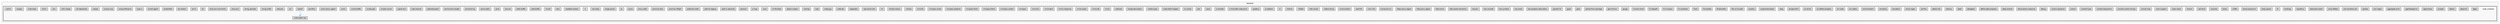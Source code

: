 digraph "backend/node_modules"
{
 // LATEX_PDF_SIZE
  bgcolor="transparent";
  edge [fontname=Helvetica,fontsize=10,labelfontname=Helvetica,labelfontsize=10];
  node [fontname=Helvetica,fontsize=10,shape=box,height=0.2,width=0.4];
  compound=true
  subgraph clusterdir_8c739bbef76d64b22d6b0911c526dd76 {
    graph [ bgcolor="#f8f8f8", pencolor="grey25", label="backend", fontname=Helvetica,fontsize=10 style="filled,dashed", URL="dir_8c739bbef76d64b22d6b0911c526dd76.html",tooltip=""]
  subgraph clusterdir_86dbea9de526ba50b112ba867d8b4b1f {
    graph [ bgcolor="#f8f8f8", pencolor="grey25", label="", fontname=Helvetica,fontsize=10 style="filled,bold", URL="dir_86dbea9de526ba50b112ba867d8b4b1f.html",tooltip=""]
    dir_86dbea9de526ba50b112ba867d8b4b1f [shape=plaintext, label="node_modules"];
  dir_0b230f3386ec33c5181c52863b59bbca [label="@gar", fillcolor="#dbdbdb", color="grey25", style="filled", URL="dir_0b230f3386ec33c5181c52863b59bbca.html",tooltip=""];
  dir_acc935f93ee9de01ac1256c4d9a8e8a2 [label="@npmcli", fillcolor="#dbdbdb", color="grey25", style="filled", URL="dir_acc935f93ee9de01ac1256c4d9a8e8a2.html",tooltip=""];
  dir_14249d3d0c9fe6afddd492276faecf8e [label="abbrev", fillcolor="#dbdbdb", color="grey25", style="filled", URL="dir_14249d3d0c9fe6afddd492276faecf8e.html",tooltip=""];
  dir_fa3299b87a3446fedc6057a954f28dc3 [label="accepts", fillcolor="#dbdbdb", color="grey25", style="filled", URL="dir_fa3299b87a3446fedc6057a954f28dc3.html",tooltip=""];
  dir_65100aa6e58d22c342aa93f9d7bfbd39 [label="agent-base", fillcolor="#dbdbdb", color="grey25", style="filled", URL="dir_65100aa6e58d22c342aa93f9d7bfbd39.html",tooltip=""];
  dir_99d74d4a979744c5e2a94202564112d4 [label="agentkeepalive", fillcolor="#dbdbdb", color="grey25", style="filled", URL="dir_99d74d4a979744c5e2a94202564112d4.html",tooltip=""];
  dir_d47714f632c482ab9971c74c7cbf9e56 [label="aggregate-error", fillcolor="#dbdbdb", color="grey25", style="filled", URL="dir_d47714f632c482ab9971c74c7cbf9e56.html",tooltip=""];
  dir_f60af23b44feff5ef562882dc9064087 [label="ansi-regex", fillcolor="#dbdbdb", color="grey25", style="filled", URL="dir_f60af23b44feff5ef562882dc9064087.html",tooltip=""];
  dir_b018c4b032181732b446b4a89fc37c75 [label="aproba", fillcolor="#dbdbdb", color="grey25", style="filled", URL="dir_b018c4b032181732b446b4a89fc37c75.html",tooltip=""];
  dir_493595fca7dc4d7be772eacba93eff04 [label="are-we-there-yet", fillcolor="#dbdbdb", color="grey25", style="filled", URL="dir_493595fca7dc4d7be772eacba93eff04.html",tooltip=""];
  dir_4b7eaa3e3936e9c3263cff2105577bc8 [label="array-flatten", fillcolor="#dbdbdb", color="grey25", style="filled", URL="dir_4b7eaa3e3936e9c3263cff2105577bc8.html",tooltip=""];
  dir_a393ea07d483a18e8040feaf33cf6727 [label="balanced-match", fillcolor="#dbdbdb", color="grey25", style="filled", URL="dir_a393ea07d483a18e8040feaf33cf6727.html",tooltip=""];
  dir_61baf3a1d4d05399884a7caa89b92a89 [label="base64-js", fillcolor="#dbdbdb", color="grey25", style="filled", URL="dir_61baf3a1d4d05399884a7caa89b92a89.html",tooltip=""];
  dir_bd5454ea5f463c6b90c1ce9211300848 [label="bindings", fillcolor="#dbdbdb", color="grey25", style="filled", URL="dir_bd5454ea5f463c6b90c1ce9211300848.html",tooltip=""];
  dir_1ea6f887e63dbad3b7555ea2a56736cc [label="bl", fillcolor="#dbdbdb", color="grey25", style="filled", URL="dir_1ea6f887e63dbad3b7555ea2a56736cc.html",tooltip=""];
  dir_4676284edea771f34decfec9805b80c3 [label="body-parser", fillcolor="#dbdbdb", color="grey25", style="filled", URL="dir_4676284edea771f34decfec9805b80c3.html",tooltip=""];
  dir_472b49b3bf69b3a9e546a1676db38b2f [label="brace-expansion", fillcolor="#dbdbdb", color="grey25", style="filled", URL="dir_472b49b3bf69b3a9e546a1676db38b2f.html",tooltip=""];
  dir_249097810c4c3298f8f366b271288c74 [label="buffer", fillcolor="#dbdbdb", color="grey25", style="filled", URL="dir_249097810c4c3298f8f366b271288c74.html",tooltip=""];
  dir_38ce62197d73f0b861c5c24c5f8cca3f [label="bytes", fillcolor="#dbdbdb", color="grey25", style="filled", URL="dir_38ce62197d73f0b861c5c24c5f8cca3f.html",tooltip=""];
  dir_4f5a97033bd865fc3f9fdcfd3509efca [label="cacache", fillcolor="#dbdbdb", color="grey25", style="filled", URL="dir_4f5a97033bd865fc3f9fdcfd3509efca.html",tooltip=""];
  dir_f8439bd1525bc78a443bf3db5f295eee [label="call-bind", fillcolor="#dbdbdb", color="grey25", style="filled", URL="dir_f8439bd1525bc78a443bf3db5f295eee.html",tooltip=""];
  dir_4acec0c41af338c2d6c1cde6f9c89fc1 [label="chownr", fillcolor="#dbdbdb", color="grey25", style="filled", URL="dir_4acec0c41af338c2d6c1cde6f9c89fc1.html",tooltip=""];
  dir_e4619a791e3bd4738c4d019a4827bead [label="clean-stack", fillcolor="#dbdbdb", color="grey25", style="filled", URL="dir_e4619a791e3bd4738c4d019a4827bead.html",tooltip=""];
  dir_3edea45b4c956115a1e3301d062f6d52 [label="color-support", fillcolor="#dbdbdb", color="grey25", style="filled", URL="dir_3edea45b4c956115a1e3301d062f6d52.html",tooltip=""];
  dir_f6e13a100dfa6d3979beafc54a08e03a [label="concat-map", fillcolor="#dbdbdb", color="grey25", style="filled", URL="dir_f6e13a100dfa6d3979beafc54a08e03a.html",tooltip=""];
  dir_280142f2b29f9b34127ce8171b29af0f [label="console-control-strings", fillcolor="#dbdbdb", color="grey25", style="filled", URL="dir_280142f2b29f9b34127ce8171b29af0f.html",tooltip=""];
  dir_6ce4ea911e2e1212952836e857c2386c [label="content-disposition", fillcolor="#dbdbdb", color="grey25", style="filled", URL="dir_6ce4ea911e2e1212952836e857c2386c.html",tooltip=""];
  dir_23e8dbde9bce9af5464a76d3110a7aba [label="content-type", fillcolor="#dbdbdb", color="grey25", style="filled", URL="dir_23e8dbde9bce9af5464a76d3110a7aba.html",tooltip=""];
  dir_1a6c233b0c77e3e53306370e50b76a22 [label="cookie", fillcolor="#dbdbdb", color="grey25", style="filled", URL="dir_1a6c233b0c77e3e53306370e50b76a22.html",tooltip=""];
  dir_195b84bcafb5a9b1380d1b9032d6133d [label="cookie-signature", fillcolor="#dbdbdb", color="grey25", style="filled", URL="dir_195b84bcafb5a9b1380d1b9032d6133d.html",tooltip=""];
  dir_ba3d09a940e79e040961e4ec2d8a8617 [label="debug", fillcolor="#dbdbdb", color="grey25", style="filled", URL="dir_ba3d09a940e79e040961e4ec2d8a8617.html",tooltip=""];
  dir_dc1a47c092209f0aad1eefd201c68423 [label="decompress-response", fillcolor="#dbdbdb", color="grey25", style="filled", URL="dir_dc1a47c092209f0aad1eefd201c68423.html",tooltip=""];
  dir_e9cba09283fe999388be8205198a8124 [label="deep-extend", fillcolor="#dbdbdb", color="grey25", style="filled", URL="dir_e9cba09283fe999388be8205198a8124.html",tooltip=""];
  dir_3d52a8730c988051c292a51c94749dc3 [label="define-data-property", fillcolor="#dbdbdb", color="grey25", style="filled", URL="dir_3d52a8730c988051c292a51c94749dc3.html",tooltip=""];
  dir_8dadf68a0df4706a3423f6bfe331472f [label="delegates", fillcolor="#dbdbdb", color="grey25", style="filled", URL="dir_8dadf68a0df4706a3423f6bfe331472f.html",tooltip=""];
  dir_05f3b129eda17112398e4273355d014f [label="depd", fillcolor="#dbdbdb", color="grey25", style="filled", URL="dir_05f3b129eda17112398e4273355d014f.html",tooltip=""];
  dir_89063c1906bcdc106b4d1f7a7f947c98 [label="destroy", fillcolor="#dbdbdb", color="grey25", style="filled", URL="dir_89063c1906bcdc106b4d1f7a7f947c98.html",tooltip=""];
  dir_aa85bbb93f474182cf25ebc29b14d516 [label="detect-libc", fillcolor="#dbdbdb", color="grey25", style="filled", URL="dir_aa85bbb93f474182cf25ebc29b14d516.html",tooltip=""];
  dir_3a0047f308ad5e7e6e56f71d173a054e [label="ee-first", fillcolor="#dbdbdb", color="grey25", style="filled", URL="dir_3a0047f308ad5e7e6e56f71d173a054e.html",tooltip=""];
  dir_66df933aba6fdf3cf2387a9df6e53b5e [label="emoji-regex", fillcolor="#dbdbdb", color="grey25", style="filled", URL="dir_66df933aba6fdf3cf2387a9df6e53b5e.html",tooltip=""];
  dir_31453669cdf5cbc4e7f712bc3633056f [label="encodeurl", fillcolor="#dbdbdb", color="grey25", style="filled", URL="dir_31453669cdf5cbc4e7f712bc3633056f.html",tooltip=""];
  dir_081267d764f5b7643b80280fe1ae6559 [label="encoding", fillcolor="#dbdbdb", color="grey25", style="filled", URL="dir_081267d764f5b7643b80280fe1ae6559.html",tooltip=""];
  dir_5d538f6ffed8f25e6242bcf327077b98 [label="end-of-stream", fillcolor="#dbdbdb", color="grey25", style="filled", URL="dir_5d538f6ffed8f25e6242bcf327077b98.html",tooltip=""];
  dir_8d9128cf2afcb334332fff50231db2c9 [label="env-paths", fillcolor="#dbdbdb", color="grey25", style="filled", URL="dir_8d9128cf2afcb334332fff50231db2c9.html",tooltip=""];
  dir_eafe9588c5757226da8ac89afce85aaa [label="err-code", fillcolor="#dbdbdb", color="grey25", style="filled", URL="dir_eafe9588c5757226da8ac89afce85aaa.html",tooltip=""];
  dir_fc6a06ec097970051d45d9116e207268 [label="es-define-property", fillcolor="#dbdbdb", color="grey25", style="filled", URL="dir_fc6a06ec097970051d45d9116e207268.html",tooltip=""];
  dir_285b89b591f6991fb9a976da256741f2 [label="es-errors", fillcolor="#dbdbdb", color="grey25", style="filled", URL="dir_285b89b591f6991fb9a976da256741f2.html",tooltip=""];
  dir_caabf76f6469adec185f764c6ee79b3a [label="escape-html", fillcolor="#dbdbdb", color="grey25", style="filled", URL="dir_caabf76f6469adec185f764c6ee79b3a.html",tooltip=""];
  dir_8eae907d4541a0f4f2f8efb371e0dae9 [label="etag", fillcolor="#dbdbdb", color="grey25", style="filled", URL="dir_8eae907d4541a0f4f2f8efb371e0dae9.html",tooltip=""];
  dir_13f710adec3ac0b909c0cadbbae4d8d2 [label="expand-template", fillcolor="#dbdbdb", color="grey25", style="filled", URL="dir_13f710adec3ac0b909c0cadbbae4d8d2.html",tooltip=""];
  dir_5be5cbae7bf7ddcdad901cf10c23acb6 [label="express", fillcolor="#dbdbdb", color="grey25", style="filled", URL="dir_5be5cbae7bf7ddcdad901cf10c23acb6.html",tooltip=""];
  dir_1be1b09da37ecd92bde46fa5c6e185f0 [label="file-uri-to-path", fillcolor="#dbdbdb", color="grey25", style="filled", URL="dir_1be1b09da37ecd92bde46fa5c6e185f0.html",tooltip=""];
  dir_6c44bfaf5c81571f0fffaaf5ce78b3d0 [label="finalhandler", fillcolor="#dbdbdb", color="grey25", style="filled", URL="dir_6c44bfaf5c81571f0fffaaf5ce78b3d0.html",tooltip=""];
  dir_38dd48824242af3a882b4c0be31030bd [label="forwarded", fillcolor="#dbdbdb", color="grey25", style="filled", URL="dir_38dd48824242af3a882b4c0be31030bd.html",tooltip=""];
  dir_cbf62f444aa609a9c239bc9e69acf92d [label="fresh", fillcolor="#dbdbdb", color="grey25", style="filled", URL="dir_cbf62f444aa609a9c239bc9e69acf92d.html",tooltip=""];
  dir_fb2983922aff067b8c20882524117a38 [label="fs-constants", fillcolor="#dbdbdb", color="grey25", style="filled", URL="dir_fb2983922aff067b8c20882524117a38.html",tooltip=""];
  dir_c2bad7b1b99f0f837f1950e8407914c7 [label="fs-minipass", fillcolor="#dbdbdb", color="grey25", style="filled", URL="dir_c2bad7b1b99f0f837f1950e8407914c7.html",tooltip=""];
  dir_39cfd959a34c0cb71e4e569e7dc4e175 [label="fs.realpath", fillcolor="#dbdbdb", color="grey25", style="filled", URL="dir_39cfd959a34c0cb71e4e569e7dc4e175.html",tooltip=""];
  dir_dec9cc73e1c558b645832ffb7a41330e [label="function-bind", fillcolor="#dbdbdb", color="grey25", style="filled", URL="dir_dec9cc73e1c558b645832ffb7a41330e.html",tooltip=""];
  dir_a848b8dc07fc26431671f2f18e8d01ce [label="gauge", fillcolor="#dbdbdb", color="grey25", style="filled", URL="dir_a848b8dc07fc26431671f2f18e8d01ce.html",tooltip=""];
  dir_22fda740ceb7694247df9ff77e4b4b5a [label="get-intrinsic", fillcolor="#dbdbdb", color="grey25", style="filled", URL="dir_22fda740ceb7694247df9ff77e4b4b5a.html",tooltip=""];
  dir_c7cc4883a378bb54f27331f6316f763e [label="github-from-package", fillcolor="#dbdbdb", color="grey25", style="filled", URL="dir_c7cc4883a378bb54f27331f6316f763e.html",tooltip=""];
  dir_ba3402c4b6a26338a8c39cc178b38a7b [label="glob", fillcolor="#dbdbdb", color="grey25", style="filled", URL="dir_ba3402c4b6a26338a8c39cc178b38a7b.html",tooltip=""];
  dir_572cbb4df9a381833feb2d556bb6c682 [label="gopd", fillcolor="#dbdbdb", color="grey25", style="filled", URL="dir_572cbb4df9a381833feb2d556bb6c682.html",tooltip=""];
  dir_7b4b3008f746732e26412ed08ef1563b [label="graceful-fs", fillcolor="#dbdbdb", color="grey25", style="filled", URL="dir_7b4b3008f746732e26412ed08ef1563b.html",tooltip=""];
  dir_296727e7d1d0699e317f0f97383ef311 [label="has-property-descriptors", fillcolor="#dbdbdb", color="grey25", style="filled", URL="dir_296727e7d1d0699e317f0f97383ef311.html",tooltip=""];
  dir_de115683fea279bd2387f193ac39b443 [label="has-proto", fillcolor="#dbdbdb", color="grey25", style="filled", URL="dir_de115683fea279bd2387f193ac39b443.html",tooltip=""];
  dir_6beb8ba6bf949ba7a21b2bfcb1e9ba51 [label="has-symbols", fillcolor="#dbdbdb", color="grey25", style="filled", URL="dir_6beb8ba6bf949ba7a21b2bfcb1e9ba51.html",tooltip=""];
  dir_e088d641dfdb246baf954f936b5291be [label="has-unicode", fillcolor="#dbdbdb", color="grey25", style="filled", URL="dir_e088d641dfdb246baf954f936b5291be.html",tooltip=""];
  dir_da0b3ecbf68c74f45384287bbec8d100 [label="hasown", fillcolor="#dbdbdb", color="grey25", style="filled", URL="dir_da0b3ecbf68c74f45384287bbec8d100.html",tooltip=""];
  dir_22d3d171fb38016ff22c984c39f26efc [label="http-cache-semantics", fillcolor="#dbdbdb", color="grey25", style="filled", URL="dir_22d3d171fb38016ff22c984c39f26efc.html",tooltip=""];
  dir_167e3b0eea3ff3b6e77ce7ed4579274e [label="http-errors", fillcolor="#dbdbdb", color="grey25", style="filled", URL="dir_167e3b0eea3ff3b6e77ce7ed4579274e.html",tooltip=""];
  dir_3f4595ed1a6f6f8af94600667d7a44ca [label="http-proxy-agent", fillcolor="#dbdbdb", color="grey25", style="filled", URL="dir_3f4595ed1a6f6f8af94600667d7a44ca.html",tooltip=""];
  dir_a9c782283c333f6ce98e5e4fd69be284 [label="https-proxy-agent", fillcolor="#dbdbdb", color="grey25", style="filled", URL="dir_a9c782283c333f6ce98e5e4fd69be284.html",tooltip=""];
  dir_3df733c6573387f405366e76a4d2538f [label="humanize-ms", fillcolor="#dbdbdb", color="grey25", style="filled", URL="dir_3df733c6573387f405366e76a4d2538f.html",tooltip=""];
  dir_93787f2778819ce0f617d5bae4efe953 [label="iconv-lite", fillcolor="#dbdbdb", color="grey25", style="filled", URL="dir_93787f2778819ce0f617d5bae4efe953.html",tooltip=""];
  dir_9494fd98c38dd092c78880483319943a [label="ieee754", fillcolor="#dbdbdb", color="grey25", style="filled", URL="dir_9494fd98c38dd092c78880483319943a.html",tooltip=""];
  dir_5a6e7df4b549e3a3839cfb37a9f6b83a [label="imurmurhash", fillcolor="#dbdbdb", color="grey25", style="filled", URL="dir_5a6e7df4b549e3a3839cfb37a9f6b83a.html",tooltip=""];
  dir_9d9e7b136552b9de626c5580d7f975f5 [label="indent-string", fillcolor="#dbdbdb", color="grey25", style="filled", URL="dir_9d9e7b136552b9de626c5580d7f975f5.html",tooltip=""];
  dir_d414de591e95ced8255fc3f2c9ec0fb0 [label="infer-owner", fillcolor="#dbdbdb", color="grey25", style="filled", URL="dir_d414de591e95ced8255fc3f2c9ec0fb0.html",tooltip=""];
  dir_f1853684bc48a0bb1b747b5a2b7e44ba [label="inflight", fillcolor="#dbdbdb", color="grey25", style="filled", URL="dir_f1853684bc48a0bb1b747b5a2b7e44ba.html",tooltip=""];
  dir_af6331310bbbe0c21e21bd8515e4b476 [label="inherits", fillcolor="#dbdbdb", color="grey25", style="filled", URL="dir_af6331310bbbe0c21e21bd8515e4b476.html",tooltip=""];
  dir_ee85414ad2138221186dfaa6f1b3335e [label="ini", fillcolor="#dbdbdb", color="grey25", style="filled", URL="dir_ee85414ad2138221186dfaa6f1b3335e.html",tooltip=""];
  dir_02a0b695b36000dd50993124ee91f508 [label="ip-address", fillcolor="#dbdbdb", color="grey25", style="filled", URL="dir_02a0b695b36000dd50993124ee91f508.html",tooltip=""];
  dir_d812c2354d833410e0620099f07f15fc [label="ipaddr.js", fillcolor="#dbdbdb", color="grey25", style="filled", URL="dir_d812c2354d833410e0620099f07f15fc.html",tooltip=""];
  dir_419b8c0bff4cd805f0f537bb16fdb5af [label="is-fullwidth-code-point", fillcolor="#dbdbdb", color="grey25", style="filled", URL="dir_419b8c0bff4cd805f0f537bb16fdb5af.html",tooltip=""];
  dir_bed357b764680c7ecdaeb5a9c9fdb9a1 [label="is-lambda", fillcolor="#dbdbdb", color="grey25", style="filled", URL="dir_bed357b764680c7ecdaeb5a9c9fdb9a1.html",tooltip=""];
  dir_977f55f771a25865fe6d89fc0993b6ca [label="isexe", fillcolor="#dbdbdb", color="grey25", style="filled", URL="dir_977f55f771a25865fe6d89fc0993b6ca.html",tooltip=""];
  dir_83c10a4d078539fcdb3c229c47a4cd67 [label="jsbn", fillcolor="#dbdbdb", color="grey25", style="filled", URL="dir_83c10a4d078539fcdb3c229c47a4cd67.html",tooltip=""];
  dir_27698386809caeb612557d1b9f313ea7 [label="lru-cache", fillcolor="#dbdbdb", color="grey25", style="filled", URL="dir_27698386809caeb612557d1b9f313ea7.html",tooltip=""];
  dir_63e180327fbc641286d2e498ba0389ec [label="make-fetch-happen", fillcolor="#dbdbdb", color="grey25", style="filled", URL="dir_63e180327fbc641286d2e498ba0389ec.html",tooltip=""];
  dir_01850761580e52817f05acd42a8fa734 [label="media-typer", fillcolor="#dbdbdb", color="grey25", style="filled", URL="dir_01850761580e52817f05acd42a8fa734.html",tooltip=""];
  dir_40e1f46cfcdf39a84011fc62960ee3cc [label="merge-descriptors", fillcolor="#dbdbdb", color="grey25", style="filled", URL="dir_40e1f46cfcdf39a84011fc62960ee3cc.html",tooltip=""];
  dir_3ad6c90046b0e61f9dee951385e2dd74 [label="methods", fillcolor="#dbdbdb", color="grey25", style="filled", URL="dir_3ad6c90046b0e61f9dee951385e2dd74.html",tooltip=""];
  dir_14826c3ac3e0937084546f006f7cfba1 [label="mime", fillcolor="#dbdbdb", color="grey25", style="filled", URL="dir_14826c3ac3e0937084546f006f7cfba1.html",tooltip=""];
  dir_7c68aeebbd0117125832388485f3c509 [label="mime-db", fillcolor="#dbdbdb", color="grey25", style="filled", URL="dir_7c68aeebbd0117125832388485f3c509.html",tooltip=""];
  dir_58b3e4ae25bbe4977086c1a4f10a64a6 [label="mime-types", fillcolor="#dbdbdb", color="grey25", style="filled", URL="dir_58b3e4ae25bbe4977086c1a4f10a64a6.html",tooltip=""];
  dir_eaf8ae27c1f90a21474ee0c22b0c0139 [label="mimic-response", fillcolor="#dbdbdb", color="grey25", style="filled", URL="dir_eaf8ae27c1f90a21474ee0c22b0c0139.html",tooltip=""];
  dir_bfdb7d9f727a3a71b635429dbc97c13f [label="minimatch", fillcolor="#dbdbdb", color="grey25", style="filled", URL="dir_bfdb7d9f727a3a71b635429dbc97c13f.html",tooltip=""];
  dir_1569d63c62e2525ce8e4df105279bd37 [label="minimist", fillcolor="#dbdbdb", color="grey25", style="filled", URL="dir_1569d63c62e2525ce8e4df105279bd37.html",tooltip=""];
  dir_f92b0add4cdd5054b6aeaa4d1120ce2d [label="minipass", fillcolor="#dbdbdb", color="grey25", style="filled", URL="dir_f92b0add4cdd5054b6aeaa4d1120ce2d.html",tooltip=""];
  dir_5e38777efa8b550571f020f37dcbff30 [label="minipass-collect", fillcolor="#dbdbdb", color="grey25", style="filled", URL="dir_5e38777efa8b550571f020f37dcbff30.html",tooltip=""];
  dir_58d6973775b67c22fc03e1e558d9d768 [label="minipass-fetch", fillcolor="#dbdbdb", color="grey25", style="filled", URL="dir_58d6973775b67c22fc03e1e558d9d768.html",tooltip=""];
  dir_704ea847d07cb99ebd95659cdd47c4bc [label="minipass-flush", fillcolor="#dbdbdb", color="grey25", style="filled", URL="dir_704ea847d07cb99ebd95659cdd47c4bc.html",tooltip=""];
  dir_67c25712f56838df29f50f9179c4ba50 [label="minipass-pipeline", fillcolor="#dbdbdb", color="grey25", style="filled", URL="dir_67c25712f56838df29f50f9179c4ba50.html",tooltip=""];
  dir_c7107869d8362238bdb7b08db8ab318d [label="minipass-sized", fillcolor="#dbdbdb", color="grey25", style="filled", URL="dir_c7107869d8362238bdb7b08db8ab318d.html",tooltip=""];
  dir_42aa0601e6306d837a06c8edfdc58678 [label="minizlib", fillcolor="#dbdbdb", color="grey25", style="filled", URL="dir_42aa0601e6306d837a06c8edfdc58678.html",tooltip=""];
  dir_046afdcb600b3c1c2887ea709a8f2d0a [label="mkdirp", fillcolor="#dbdbdb", color="grey25", style="filled", URL="dir_046afdcb600b3c1c2887ea709a8f2d0a.html",tooltip=""];
  dir_49b839bd993010b5e6b92281e8f52335 [label="mkdirp-classic", fillcolor="#dbdbdb", color="grey25", style="filled", URL="dir_49b839bd993010b5e6b92281e8f52335.html",tooltip=""];
  dir_999ffbf851278ba33bc421ec9948299f [label="ms", fillcolor="#dbdbdb", color="grey25", style="filled", URL="dir_999ffbf851278ba33bc421ec9948299f.html",tooltip=""];
  dir_707850a0daa7486f74a13630a9f61d2a [label="napi-build-utils", fillcolor="#dbdbdb", color="grey25", style="filled", URL="dir_707850a0daa7486f74a13630a9f61d2a.html",tooltip=""];
  dir_7a5e19e0c1c742d2444456076db8995a [label="negotiator", fillcolor="#dbdbdb", color="grey25", style="filled", URL="dir_7a5e19e0c1c742d2444456076db8995a.html",tooltip=""];
  dir_43c058c18c2ce559b91d4ccaafd0ce6b [label="node-abi", fillcolor="#dbdbdb", color="grey25", style="filled", URL="dir_43c058c18c2ce559b91d4ccaafd0ce6b.html",tooltip=""];
  dir_c071a9ebac742807e9adc3f792464e8a [label="node-addon-api", fillcolor="#dbdbdb", color="grey25", style="filled", URL="dir_c071a9ebac742807e9adc3f792464e8a.html",tooltip=""];
  dir_79f407f988acdd41c405011a9a38724c [label="node-gyp", fillcolor="#dbdbdb", color="grey25", style="filled", URL="dir_79f407f988acdd41c405011a9a38724c.html",tooltip=""];
  dir_c35d7c1ce1005c17e2b61d77a7c09e7e [label="nopt", fillcolor="#dbdbdb", color="grey25", style="filled", URL="dir_c35d7c1ce1005c17e2b61d77a7c09e7e.html",tooltip=""];
  dir_98d79081a7b71b19b99f18925ca93a77 [label="npmlog", fillcolor="#dbdbdb", color="grey25", style="filled", URL="dir_98d79081a7b71b19b99f18925ca93a77.html",tooltip=""];
  dir_7a3a352f02a07c6082fa3f25e95c417f [label="object-inspect", fillcolor="#dbdbdb", color="grey25", style="filled", URL="dir_7a3a352f02a07c6082fa3f25e95c417f.html",tooltip=""];
  dir_44d05611bc348993ceb1aa86ef43b3ef [label="on-finished", fillcolor="#dbdbdb", color="grey25", style="filled", URL="dir_44d05611bc348993ceb1aa86ef43b3ef.html",tooltip=""];
  dir_3c569c702611a4cdbb7eff12a1506e09 [label="once", fillcolor="#dbdbdb", color="grey25", style="filled", URL="dir_3c569c702611a4cdbb7eff12a1506e09.html",tooltip=""];
  dir_c6a4da64772a0885e48a394f9f496a26 [label="p-map", fillcolor="#dbdbdb", color="grey25", style="filled", URL="dir_c6a4da64772a0885e48a394f9f496a26.html",tooltip=""];
  dir_728b08ca70496919b5d8c67b0f739826 [label="parseurl", fillcolor="#dbdbdb", color="grey25", style="filled", URL="dir_728b08ca70496919b5d8c67b0f739826.html",tooltip=""];
  dir_58f846a61083b36ee4a45a129a3c7bd5 [label="path-is-absolute", fillcolor="#dbdbdb", color="grey25", style="filled", URL="dir_58f846a61083b36ee4a45a129a3c7bd5.html",tooltip=""];
  dir_2eb8f3d1b5bce345ddcd2bf5d6badd31 [label="path-to-regexp", fillcolor="#dbdbdb", color="grey25", style="filled", URL="dir_2eb8f3d1b5bce345ddcd2bf5d6badd31.html",tooltip=""];
  dir_4dc3cc60044294712e35d216587ca23d [label="prebuild-install", fillcolor="#dbdbdb", color="grey25", style="filled", URL="dir_4dc3cc60044294712e35d216587ca23d.html",tooltip=""];
  dir_bb7d42a79c934eef0045571fc5bb6fd6 [label="promise-inflight", fillcolor="#dbdbdb", color="grey25", style="filled", URL="dir_bb7d42a79c934eef0045571fc5bb6fd6.html",tooltip=""];
  dir_f6b0a568255b77d185fe122c9730f354 [label="promise-retry", fillcolor="#dbdbdb", color="grey25", style="filled", URL="dir_f6b0a568255b77d185fe122c9730f354.html",tooltip=""];
  dir_091b4c84e9d68e50b0164a93165260f9 [label="proxy-addr", fillcolor="#dbdbdb", color="grey25", style="filled", URL="dir_091b4c84e9d68e50b0164a93165260f9.html",tooltip=""];
  dir_3dc023fdc9ae3a42f0d71fa93edd4045 [label="pump", fillcolor="#dbdbdb", color="grey25", style="filled", URL="dir_3dc023fdc9ae3a42f0d71fa93edd4045.html",tooltip=""];
  dir_69f2ed83006d1c984b86e084f4cb71cb [label="qs", fillcolor="#dbdbdb", color="grey25", style="filled", URL="dir_69f2ed83006d1c984b86e084f4cb71cb.html",tooltip=""];
  dir_6bdfb37587d487175c0b0beb20188f34 [label="range-parser", fillcolor="#dbdbdb", color="grey25", style="filled", URL="dir_6bdfb37587d487175c0b0beb20188f34.html",tooltip=""];
  dir_279a5dff62c065d6eae3c3602bfc64b8 [label="raw-body", fillcolor="#dbdbdb", color="grey25", style="filled", URL="dir_279a5dff62c065d6eae3c3602bfc64b8.html",tooltip=""];
  dir_4fe73e78349a5e95aeed4f8f59168883 [label="rc", fillcolor="#dbdbdb", color="grey25", style="filled", URL="dir_4fe73e78349a5e95aeed4f8f59168883.html",tooltip=""];
  dir_4b03f9aaa1f063f5e4ed4e3555e35a92 [label="readable-stream", fillcolor="#dbdbdb", color="grey25", style="filled", URL="dir_4b03f9aaa1f063f5e4ed4e3555e35a92.html",tooltip=""];
  dir_e89b93cd75d7f6323cc8c944e655acde [label="retry", fillcolor="#dbdbdb", color="grey25", style="filled", URL="dir_e89b93cd75d7f6323cc8c944e655acde.html",tooltip=""];
  dir_724ecf4ec462ff253402dc2641847abb [label="rimraf", fillcolor="#dbdbdb", color="grey25", style="filled", URL="dir_724ecf4ec462ff253402dc2641847abb.html",tooltip=""];
  dir_f0cf48574b1ec5bd91d7e3ffb28a702e [label="safe-buffer", fillcolor="#dbdbdb", color="grey25", style="filled", URL="dir_f0cf48574b1ec5bd91d7e3ffb28a702e.html",tooltip=""];
  dir_b8e26998669fee91ca77d41f2f0607fd [label="safer-buffer", fillcolor="#dbdbdb", color="grey25", style="filled", URL="dir_b8e26998669fee91ca77d41f2f0607fd.html",tooltip=""];
  dir_3ea200d0b1216025c620d8fd88d52692 [label="semver", fillcolor="#dbdbdb", color="grey25", style="filled", URL="dir_3ea200d0b1216025c620d8fd88d52692.html",tooltip=""];
  dir_ec85084712cadfa16d3ee430a986b774 [label="send", fillcolor="#dbdbdb", color="grey25", style="filled", URL="dir_ec85084712cadfa16d3ee430a986b774.html",tooltip=""];
  dir_dabc0b26e0fa148f0ee1e5c044e4ce9e [label="serve-static", fillcolor="#dbdbdb", color="grey25", style="filled", URL="dir_dabc0b26e0fa148f0ee1e5c044e4ce9e.html",tooltip=""];
  dir_05d9dd9e0c9558e56535f867f8030ace [label="set-blocking", fillcolor="#dbdbdb", color="grey25", style="filled", URL="dir_05d9dd9e0c9558e56535f867f8030ace.html",tooltip=""];
  dir_fd8b0f0297b00b4dc52f2e5535cf355b [label="set-function-length", fillcolor="#dbdbdb", color="grey25", style="filled", URL="dir_fd8b0f0297b00b4dc52f2e5535cf355b.html",tooltip=""];
  dir_36f0fd440587c2e792aafff20327f377 [label="setprototypeof", fillcolor="#dbdbdb", color="grey25", style="filled", URL="dir_36f0fd440587c2e792aafff20327f377.html",tooltip=""];
  dir_7a881d342bd3a3fbc4154e27c1210779 [label="side-channel", fillcolor="#dbdbdb", color="grey25", style="filled", URL="dir_7a881d342bd3a3fbc4154e27c1210779.html",tooltip=""];
  dir_849ba25899d04cd836d2c592e0b5d512 [label="signal-exit", fillcolor="#dbdbdb", color="grey25", style="filled", URL="dir_849ba25899d04cd836d2c592e0b5d512.html",tooltip=""];
  dir_e90343e7adc699b76e29896895eca704 [label="simple-concat", fillcolor="#dbdbdb", color="grey25", style="filled", URL="dir_e90343e7adc699b76e29896895eca704.html",tooltip=""];
  dir_6a9e13cd909e8b2d2ad94bbfb4f75ed5 [label="simple-get", fillcolor="#dbdbdb", color="grey25", style="filled", URL="dir_6a9e13cd909e8b2d2ad94bbfb4f75ed5.html",tooltip=""];
  dir_fea822144f625fbf37772dda86dbee7b [label="smart-buffer", fillcolor="#dbdbdb", color="grey25", style="filled", URL="dir_fea822144f625fbf37772dda86dbee7b.html",tooltip=""];
  dir_ae33d5ec0ee0166e1a750d7090b3cf36 [label="socks", fillcolor="#dbdbdb", color="grey25", style="filled", URL="dir_ae33d5ec0ee0166e1a750d7090b3cf36.html",tooltip=""];
  dir_92fd3b0cfb107e82fbfc14d49aa2c700 [label="socks-proxy-agent", fillcolor="#dbdbdb", color="grey25", style="filled", URL="dir_92fd3b0cfb107e82fbfc14d49aa2c700.html",tooltip=""];
  dir_3c64a4e4bacbc63b85212e160b27d7fe [label="sprintf-js", fillcolor="#dbdbdb", color="grey25", style="filled", URL="dir_3c64a4e4bacbc63b85212e160b27d7fe.html",tooltip=""];
  dir_1ac0cfc7ed1a44334847139927920d5a [label="sqlite3", fillcolor="#dbdbdb", color="grey25", style="filled", URL="dir_1ac0cfc7ed1a44334847139927920d5a.html",tooltip=""];
  dir_3a316e9155df68cf78b53e8386d2bab8 [label="ssri", fillcolor="#dbdbdb", color="grey25", style="filled", URL="dir_3a316e9155df68cf78b53e8386d2bab8.html",tooltip=""];
  dir_f2f16af3df10d9b8e14d3c6fa52cbcbd [label="statuses", fillcolor="#dbdbdb", color="grey25", style="filled", URL="dir_f2f16af3df10d9b8e14d3c6fa52cbcbd.html",tooltip=""];
  dir_0d10d5ffb34a8928f20c93a7357d95df [label="string-width", fillcolor="#dbdbdb", color="grey25", style="filled", URL="dir_0d10d5ffb34a8928f20c93a7357d95df.html",tooltip=""];
  dir_405d893a89db5eb6ea2e4c18c145101d [label="string_decoder", fillcolor="#dbdbdb", color="grey25", style="filled", URL="dir_405d893a89db5eb6ea2e4c18c145101d.html",tooltip=""];
  dir_9c3d09c8c9f08507dfa7cacb617fa15c [label="strip-ansi", fillcolor="#dbdbdb", color="grey25", style="filled", URL="dir_9c3d09c8c9f08507dfa7cacb617fa15c.html",tooltip=""];
  dir_4a7def17827e500dfc83d12d5772e006 [label="strip-json-comments", fillcolor="#dbdbdb", color="grey25", style="filled", URL="dir_4a7def17827e500dfc83d12d5772e006.html",tooltip=""];
  dir_c17df7e75068d8abe33209b9d65d357c [label="tar", fillcolor="#dbdbdb", color="grey25", style="filled", URL="dir_c17df7e75068d8abe33209b9d65d357c.html",tooltip=""];
  dir_a474dcc0abddfeb9864804a8cba6f023 [label="tar-fs", fillcolor="#dbdbdb", color="grey25", style="filled", URL="dir_a474dcc0abddfeb9864804a8cba6f023.html",tooltip=""];
  dir_801a4ef40324c4d1fa226c2385fc8720 [label="tar-stream", fillcolor="#dbdbdb", color="grey25", style="filled", URL="dir_801a4ef40324c4d1fa226c2385fc8720.html",tooltip=""];
  dir_175a3a6bcd9c68d25c81eef547f818b7 [label="toidentifier", fillcolor="#dbdbdb", color="grey25", style="filled", URL="dir_175a3a6bcd9c68d25c81eef547f818b7.html",tooltip=""];
  dir_aac346af811a48e3eda09235f7fc223e [label="tunnel-agent", fillcolor="#dbdbdb", color="grey25", style="filled", URL="dir_aac346af811a48e3eda09235f7fc223e.html",tooltip=""];
  dir_834bba613946a541a68d81b2c18d859b [label="type-is", fillcolor="#dbdbdb", color="grey25", style="filled", URL="dir_834bba613946a541a68d81b2c18d859b.html",tooltip=""];
  dir_a42fbc332444210432b4dd8f0e8c9c8e [label="unique-filename", fillcolor="#dbdbdb", color="grey25", style="filled", URL="dir_a42fbc332444210432b4dd8f0e8c9c8e.html",tooltip=""];
  dir_806fc973f1f0f59972c7be5d708d4fc8 [label="unique-slug", fillcolor="#dbdbdb", color="grey25", style="filled", URL="dir_806fc973f1f0f59972c7be5d708d4fc8.html",tooltip=""];
  dir_38698bd986d25349b75a34911d265e32 [label="unpipe", fillcolor="#dbdbdb", color="grey25", style="filled", URL="dir_38698bd986d25349b75a34911d265e32.html",tooltip=""];
  dir_96da261a13e64370677e350359707233 [label="util-deprecate", fillcolor="#dbdbdb", color="grey25", style="filled", URL="dir_96da261a13e64370677e350359707233.html",tooltip=""];
  dir_a82d239b4b16b0c26cdd9403dcd1a23c [label="utils-merge", fillcolor="#dbdbdb", color="grey25", style="filled", URL="dir_a82d239b4b16b0c26cdd9403dcd1a23c.html",tooltip=""];
  dir_927753e0e00b6e4bd506fd88c38a49ad [label="vary", fillcolor="#dbdbdb", color="grey25", style="filled", URL="dir_927753e0e00b6e4bd506fd88c38a49ad.html",tooltip=""];
  dir_17da850a9285b08892bc741e494eabca [label="which", fillcolor="#dbdbdb", color="grey25", style="filled", URL="dir_17da850a9285b08892bc741e494eabca.html",tooltip=""];
  dir_bd159130d9bc4a7f9a6a9a7664f80202 [label="wide-align", fillcolor="#dbdbdb", color="grey25", style="filled", URL="dir_bd159130d9bc4a7f9a6a9a7664f80202.html",tooltip=""];
  dir_6a5b2ba59fc67f3e8d5697c1ecfbfdb6 [label="wrappy", fillcolor="#dbdbdb", color="grey25", style="filled", URL="dir_6a5b2ba59fc67f3e8d5697c1ecfbfdb6.html",tooltip=""];
  dir_87a8997e33d4e59bd1a32bd52a78e6eb [label="yallist", fillcolor="#dbdbdb", color="grey25", style="filled", URL="dir_87a8997e33d4e59bd1a32bd52a78e6eb.html",tooltip=""];
  }
  }
  dir_1ac0cfc7ed1a44334847139927920d5a->dir_c071a9ebac742807e9adc3f792464e8a [headlabel="8", labeldistance=1.5 headhref="dir_000194_000144.html" href="dir_000194_000144.html" color="steelblue1" fontcolor="steelblue1"];
}
